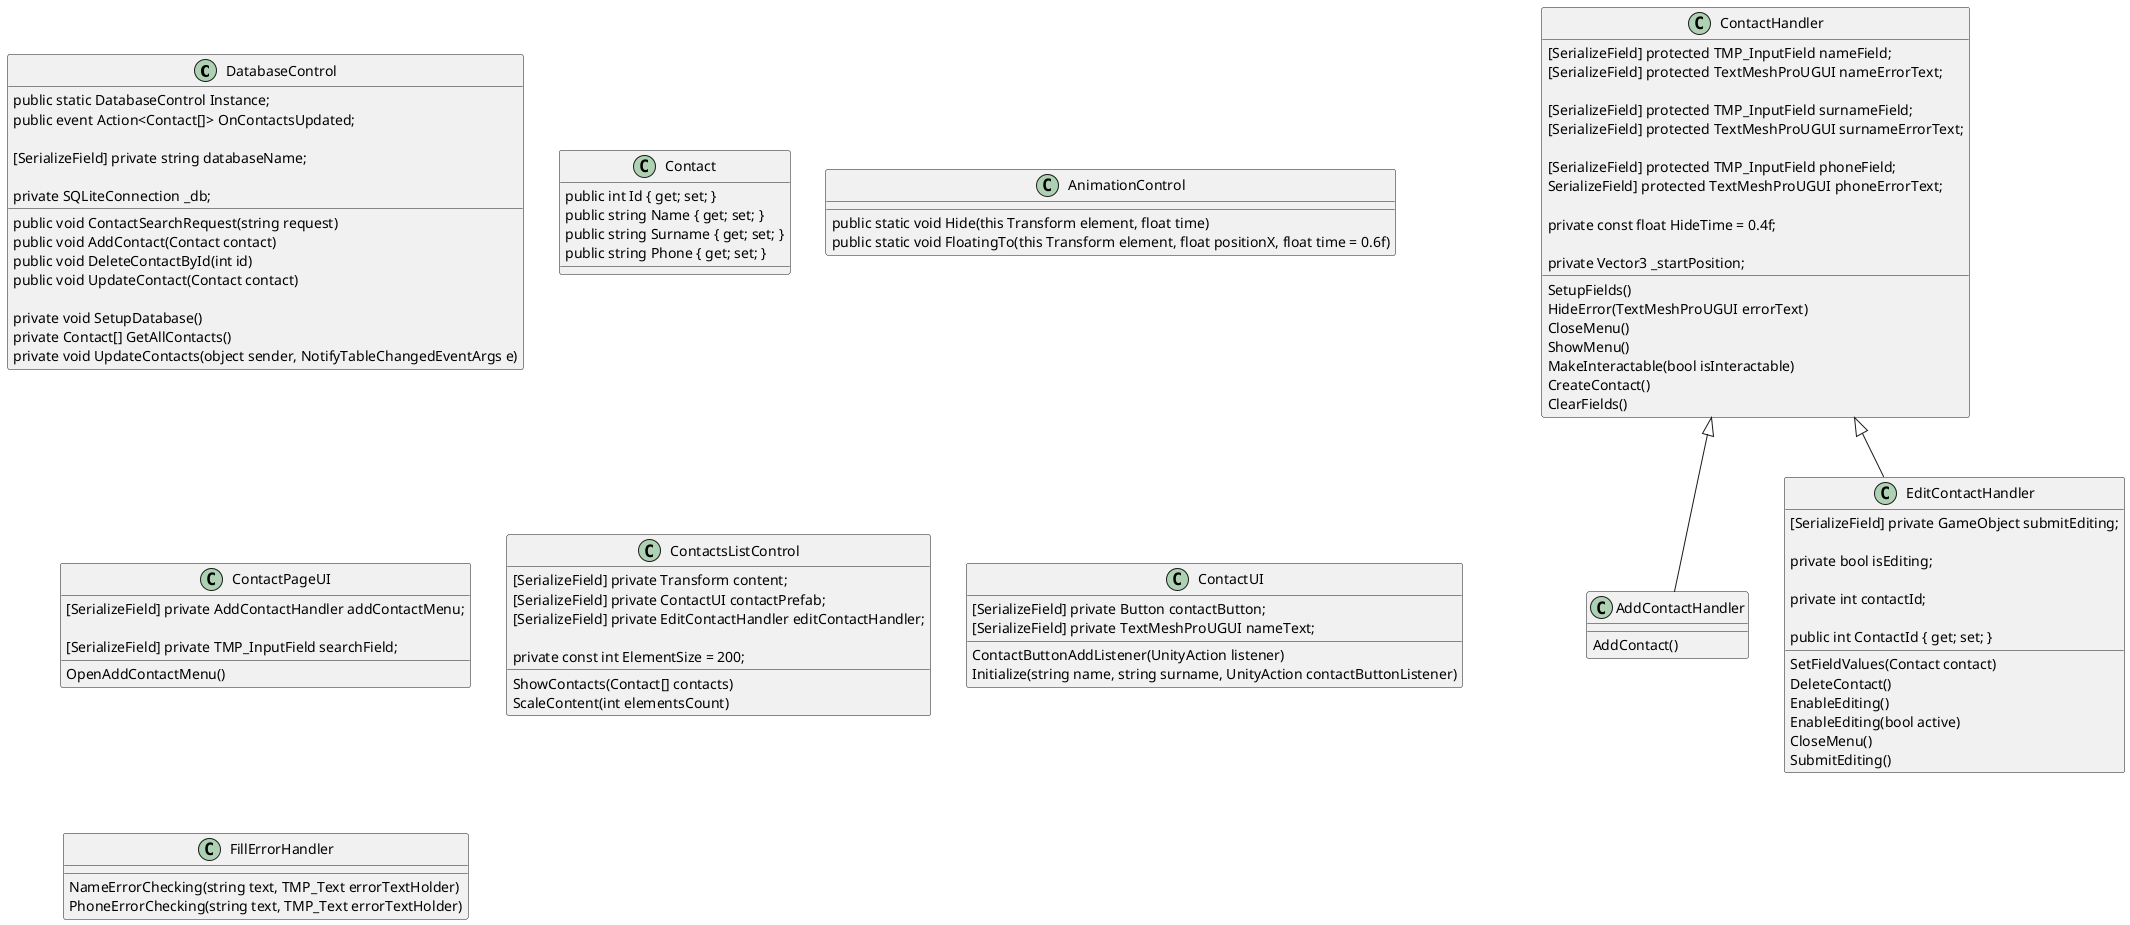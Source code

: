 ﻿@startuml
class DatabaseControl 
{
    public static DatabaseControl Instance;
    public event Action<Contact[]> OnContactsUpdated;
    	
    [SerializeField] private string databaseName;
    
    private SQLiteConnection _db;
    
    public void ContactSearchRequest(string request)
    public void AddContact(Contact contact)
    public void DeleteContactById(int id)
    public void UpdateContact(Contact contact)
    
    private void SetupDatabase()
    private Contact[] GetAllContacts()
    private void UpdateContacts(object sender, NotifyTableChangedEventArgs e)
}

class Contact 
{
    public int Id { get; set; }
    public string Name { get; set; }
    public string Surname { get; set; }
    public string Phone { get; set; }
}
        
class AnimationControl
{
    public static void Hide(this Transform element, float time)
    public static void FloatingTo(this Transform element, float positionX, float time = 0.6f)
}

class AddContactHandler extends ContactHandler
{
    AddContact()
}

class ContactHandler
{
    [SerializeField] protected TMP_InputField nameField;
    [SerializeField] protected TextMeshProUGUI nameErrorText;
        
    [SerializeField] protected TMP_InputField surnameField;
    [SerializeField] protected TextMeshProUGUI surnameErrorText;
        
    [SerializeField] protected TMP_InputField phoneField;
    SerializeField] protected TextMeshProUGUI phoneErrorText;
    
    private const float HideTime = 0.4f;
            
    private Vector3 _startPosition;
    
    SetupFields()
    HideError(TextMeshProUGUI errorText)
    CloseMenu()
    ShowMenu()
    MakeInteractable(bool isInteractable)
    CreateContact()
    ClearFields()
}

class EditContactHandler extends ContactHandler
{
    [SerializeField] private GameObject submitEditing;
        
    private bool isEditing;

    private int contactId;

    public int ContactId { get; set; }
    
    SetFieldValues(Contact contact)
    DeleteContact()
    EnableEditing()
    EnableEditing(bool active)
    CloseMenu()
    SubmitEditing()
}

class ContactPageUI
{
    [SerializeField] private AddContactHandler addContactMenu;
    
    [SerializeField] private TMP_InputField searchField;
    
    OpenAddContactMenu()
}

class ContactsListControl
{
    [SerializeField] private Transform content;
    [SerializeField] private ContactUI contactPrefab;
    [SerializeField] private EditContactHandler editContactHandler;
    
    private const int ElementSize = 200;
    
    ShowContacts(Contact[] contacts)
    ScaleContent(int elementsCount)
}

class ContactUI
{
    [SerializeField] private Button contactButton;
    [SerializeField] private TextMeshProUGUI nameText;
    
    ContactButtonAddListener(UnityAction listener)
    Initialize(string name, string surname, UnityAction contactButtonListener)
}

class FillErrorHandler
{
    NameErrorChecking(string text, TMP_Text errorTextHolder)
    PhoneErrorChecking(string text, TMP_Text errorTextHolder)
}

@enduml